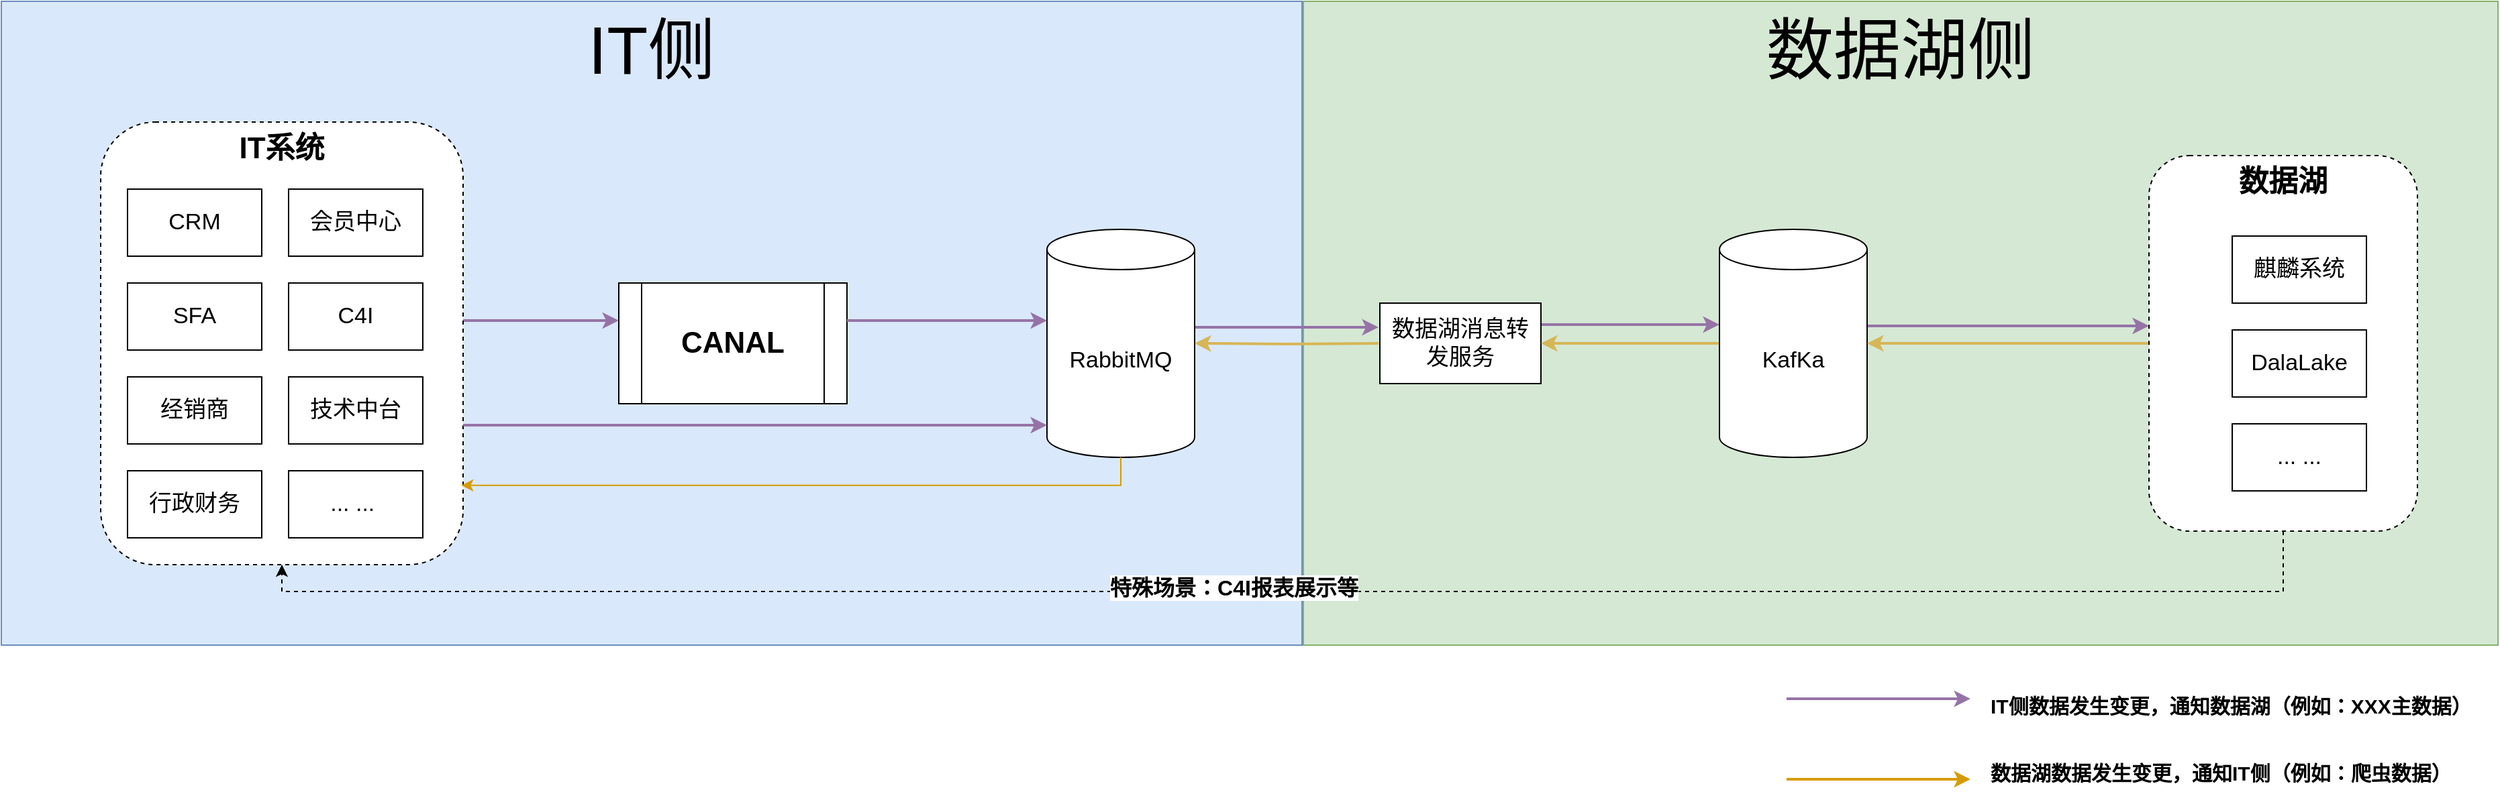 <mxfile version="24.3.1" type="github">
  <diagram name="第 1 页" id="_mnCOzUP9DBz8knvAwrc">
    <mxGraphModel dx="2740" dy="1179" grid="1" gridSize="10" guides="1" tooltips="1" connect="1" arrows="1" fold="1" page="1" pageScale="1" pageWidth="827" pageHeight="1169" math="0" shadow="0">
      <root>
        <mxCell id="0" />
        <mxCell id="1" parent="0" />
        <mxCell id="es6LMimWQ2Kn1pDAPc1K-37" value="&lt;font style=&quot;font-size: 50px;&quot;&gt;数据湖侧&lt;/font&gt;" style="rounded=0;whiteSpace=wrap;html=1;fillColor=#d5e8d4;strokeColor=#82b366;verticalAlign=top;" vertex="1" parent="1">
          <mxGeometry x="650" y="130" width="890" height="480" as="geometry" />
        </mxCell>
        <mxCell id="es6LMimWQ2Kn1pDAPc1K-36" value="&lt;font style=&quot;font-size: 50px;&quot;&gt;IT侧&lt;/font&gt;" style="rounded=0;whiteSpace=wrap;html=1;fillColor=#dae8fc;strokeColor=#6c8ebf;verticalAlign=top;" vertex="1" parent="1">
          <mxGeometry x="-320" y="130" width="969" height="480" as="geometry" />
        </mxCell>
        <mxCell id="es6LMimWQ2Kn1pDAPc1K-50" style="edgeStyle=orthogonalEdgeStyle;rounded=0;orthogonalLoop=1;jettySize=auto;html=1;exitX=1;exitY=0.5;exitDx=0;exitDy=0;entryX=0;entryY=0.5;entryDx=0;entryDy=0;fillColor=#e1d5e7;strokeColor=#9673a6;strokeWidth=2;" edge="1" parent="1">
          <mxGeometry relative="1" as="geometry">
            <mxPoint x="24.0" y="368.0" as="sourcePoint" />
            <mxPoint x="140" y="368" as="targetPoint" />
          </mxGeometry>
        </mxCell>
        <mxCell id="es6LMimWQ2Kn1pDAPc1K-9" value="&lt;font style=&quot;font-size: 22px;&quot;&gt;&lt;b&gt;IT系统&lt;/b&gt;&lt;/font&gt;" style="rounded=1;whiteSpace=wrap;html=1;dashed=1;verticalAlign=top;fontSize=17;" vertex="1" parent="1">
          <mxGeometry x="-246" y="220" width="270" height="330" as="geometry" />
        </mxCell>
        <mxCell id="es6LMimWQ2Kn1pDAPc1K-1" value="会员中心" style="rounded=0;whiteSpace=wrap;html=1;fontSize=17;" vertex="1" parent="1">
          <mxGeometry x="-106" y="270" width="100" height="50" as="geometry" />
        </mxCell>
        <mxCell id="es6LMimWQ2Kn1pDAPc1K-2" value="C4I" style="rounded=0;whiteSpace=wrap;html=1;fontSize=17;" vertex="1" parent="1">
          <mxGeometry x="-106" y="340" width="100" height="50" as="geometry" />
        </mxCell>
        <mxCell id="es6LMimWQ2Kn1pDAPc1K-3" value="技术中台" style="rounded=0;whiteSpace=wrap;html=1;fontSize=17;" vertex="1" parent="1">
          <mxGeometry x="-106" y="410" width="100" height="50" as="geometry" />
        </mxCell>
        <mxCell id="es6LMimWQ2Kn1pDAPc1K-4" value="... ...&amp;nbsp;" style="rounded=0;whiteSpace=wrap;html=1;fontSize=17;" vertex="1" parent="1">
          <mxGeometry x="-106" y="480" width="100" height="50" as="geometry" />
        </mxCell>
        <mxCell id="es6LMimWQ2Kn1pDAPc1K-5" value="CRM" style="rounded=0;whiteSpace=wrap;html=1;fontSize=17;" vertex="1" parent="1">
          <mxGeometry x="-226" y="270" width="100" height="50" as="geometry" />
        </mxCell>
        <mxCell id="es6LMimWQ2Kn1pDAPc1K-6" value="SFA" style="rounded=0;whiteSpace=wrap;html=1;fontSize=17;" vertex="1" parent="1">
          <mxGeometry x="-226" y="340" width="100" height="50" as="geometry" />
        </mxCell>
        <mxCell id="es6LMimWQ2Kn1pDAPc1K-7" value="经销商" style="rounded=0;whiteSpace=wrap;html=1;fontSize=17;" vertex="1" parent="1">
          <mxGeometry x="-226" y="410" width="100" height="50" as="geometry" />
        </mxCell>
        <mxCell id="es6LMimWQ2Kn1pDAPc1K-8" value="行政财务" style="rounded=0;whiteSpace=wrap;html=1;fontSize=17;" vertex="1" parent="1">
          <mxGeometry x="-226" y="480" width="100" height="50" as="geometry" />
        </mxCell>
        <mxCell id="es6LMimWQ2Kn1pDAPc1K-13" value="" style="edgeStyle=orthogonalEdgeStyle;rounded=0;orthogonalLoop=1;jettySize=auto;html=1;fillColor=#e1d5e7;strokeColor=#9673a6;strokeWidth=2;fontSize=17;" edge="1" parent="1">
          <mxGeometry relative="1" as="geometry">
            <mxPoint x="569.0" y="373.0" as="sourcePoint" />
            <mxPoint x="706" y="373.0" as="targetPoint" />
          </mxGeometry>
        </mxCell>
        <mxCell id="es6LMimWQ2Kn1pDAPc1K-10" value="RabbitMQ" style="shape=cylinder3;whiteSpace=wrap;html=1;boundedLbl=1;backgroundOutline=1;size=15;fontSize=17;" vertex="1" parent="1">
          <mxGeometry x="459" y="300" width="110" height="170" as="geometry" />
        </mxCell>
        <mxCell id="es6LMimWQ2Kn1pDAPc1K-15" style="edgeStyle=orthogonalEdgeStyle;rounded=0;orthogonalLoop=1;jettySize=auto;html=1;exitX=1;exitY=0.5;exitDx=0;exitDy=0;fillColor=#e1d5e7;strokeColor=#9673a6;strokeWidth=2;fontSize=17;" edge="1" parent="1">
          <mxGeometry relative="1" as="geometry">
            <mxPoint x="827" y="371.0" as="sourcePoint" />
            <mxPoint x="960.0" y="371.0" as="targetPoint" />
          </mxGeometry>
        </mxCell>
        <mxCell id="es6LMimWQ2Kn1pDAPc1K-32" style="edgeStyle=orthogonalEdgeStyle;rounded=0;orthogonalLoop=1;jettySize=auto;html=1;exitX=0;exitY=0.5;exitDx=0;exitDy=0;fillColor=#fff2cc;strokeColor=#d6b656;strokeWidth=2;fontSize=17;" edge="1" parent="1" target="es6LMimWQ2Kn1pDAPc1K-10">
          <mxGeometry relative="1" as="geometry">
            <mxPoint x="706" y="385.0" as="sourcePoint" />
          </mxGeometry>
        </mxCell>
        <mxCell id="es6LMimWQ2Kn1pDAPc1K-12" value="数据湖消息转发服务" style="whiteSpace=wrap;html=1;fontSize=17;" vertex="1" parent="1">
          <mxGeometry x="707" y="355" width="120" height="60" as="geometry" />
        </mxCell>
        <mxCell id="es6LMimWQ2Kn1pDAPc1K-23" style="edgeStyle=orthogonalEdgeStyle;rounded=0;orthogonalLoop=1;jettySize=auto;html=1;exitX=1;exitY=0.5;exitDx=0;exitDy=0;exitPerimeter=0;entryX=0;entryY=0.5;entryDx=0;entryDy=0;fillColor=#e1d5e7;strokeColor=#9673a6;strokeWidth=2;fontSize=17;" edge="1" parent="1">
          <mxGeometry relative="1" as="geometry">
            <mxPoint x="1070.0" y="372.0" as="sourcePoint" />
            <mxPoint x="1280" y="372.0" as="targetPoint" />
          </mxGeometry>
        </mxCell>
        <mxCell id="es6LMimWQ2Kn1pDAPc1K-30" style="edgeStyle=orthogonalEdgeStyle;rounded=0;orthogonalLoop=1;jettySize=auto;html=1;exitX=0;exitY=0.5;exitDx=0;exitDy=0;exitPerimeter=0;fillColor=#fff2cc;strokeColor=#d6b656;strokeWidth=2;fontSize=17;" edge="1" parent="1" source="es6LMimWQ2Kn1pDAPc1K-14" target="es6LMimWQ2Kn1pDAPc1K-12">
          <mxGeometry relative="1" as="geometry" />
        </mxCell>
        <mxCell id="es6LMimWQ2Kn1pDAPc1K-14" value="KafKa" style="shape=cylinder3;whiteSpace=wrap;html=1;boundedLbl=1;backgroundOutline=1;size=15;fontSize=17;" vertex="1" parent="1">
          <mxGeometry x="960" y="300" width="110" height="170" as="geometry" />
        </mxCell>
        <mxCell id="es6LMimWQ2Kn1pDAPc1K-31" style="edgeStyle=orthogonalEdgeStyle;rounded=0;orthogonalLoop=1;jettySize=auto;html=1;exitX=0;exitY=0.5;exitDx=0;exitDy=0;fillColor=#fff2cc;strokeColor=#d6b656;strokeWidth=2;fontSize=17;" edge="1" parent="1" source="es6LMimWQ2Kn1pDAPc1K-16" target="es6LMimWQ2Kn1pDAPc1K-14">
          <mxGeometry relative="1" as="geometry" />
        </mxCell>
        <mxCell id="es6LMimWQ2Kn1pDAPc1K-44" style="edgeStyle=orthogonalEdgeStyle;rounded=0;orthogonalLoop=1;jettySize=auto;html=1;exitX=0.5;exitY=1;exitDx=0;exitDy=0;entryX=0.5;entryY=1;entryDx=0;entryDy=0;dashed=1;" edge="1" parent="1" source="es6LMimWQ2Kn1pDAPc1K-16" target="es6LMimWQ2Kn1pDAPc1K-9">
          <mxGeometry relative="1" as="geometry" />
        </mxCell>
        <mxCell id="es6LMimWQ2Kn1pDAPc1K-46" value="&lt;font style=&quot;font-size: 16px;&quot;&gt;&lt;b&gt;特殊场景：C4I报表展示等&lt;/b&gt;&lt;/font&gt;" style="edgeLabel;html=1;align=center;verticalAlign=middle;resizable=0;points=[];" vertex="1" connectable="0" parent="es6LMimWQ2Kn1pDAPc1K-44">
          <mxGeometry x="0.063" y="-3" relative="1" as="geometry">
            <mxPoint as="offset" />
          </mxGeometry>
        </mxCell>
        <mxCell id="es6LMimWQ2Kn1pDAPc1K-16" value="&lt;font size=&quot;1&quot; style=&quot;&quot;&gt;&lt;b style=&quot;font-size: 22px;&quot;&gt;数据湖&lt;/b&gt;&lt;/font&gt;" style="rounded=1;whiteSpace=wrap;html=1;dashed=1;verticalAlign=top;fontSize=17;" vertex="1" parent="1">
          <mxGeometry x="1280" y="245" width="200" height="280" as="geometry" />
        </mxCell>
        <mxCell id="es6LMimWQ2Kn1pDAPc1K-19" value="麒麟系统" style="rounded=0;whiteSpace=wrap;html=1;fontSize=17;" vertex="1" parent="1">
          <mxGeometry x="1342" y="305" width="100" height="50" as="geometry" />
        </mxCell>
        <mxCell id="es6LMimWQ2Kn1pDAPc1K-20" value="DalaLake" style="rounded=0;whiteSpace=wrap;html=1;fontSize=17;" vertex="1" parent="1">
          <mxGeometry x="1342" y="375" width="100" height="50" as="geometry" />
        </mxCell>
        <mxCell id="es6LMimWQ2Kn1pDAPc1K-21" value="... ..." style="rounded=0;whiteSpace=wrap;html=1;fontSize=17;" vertex="1" parent="1">
          <mxGeometry x="1342" y="445" width="100" height="50" as="geometry" />
        </mxCell>
        <mxCell id="es6LMimWQ2Kn1pDAPc1K-38" value="" style="edgeStyle=orthogonalEdgeStyle;rounded=0;orthogonalLoop=1;jettySize=auto;html=1;fillColor=#e1d5e7;strokeColor=#9673a6;strokeWidth=2;" edge="1" parent="1">
          <mxGeometry relative="1" as="geometry">
            <mxPoint x="1010.0" y="650.0" as="sourcePoint" />
            <mxPoint x="1147" y="650.0" as="targetPoint" />
          </mxGeometry>
        </mxCell>
        <mxCell id="es6LMimWQ2Kn1pDAPc1K-39" value="IT侧数据发生变更，通知数据湖（例如：XXX主数据）" style="text;html=1;align=left;verticalAlign=middle;whiteSpace=wrap;rounded=0;fontStyle=1;fontSize=15;" vertex="1" parent="1">
          <mxGeometry x="1160" y="640" width="380" height="30" as="geometry" />
        </mxCell>
        <mxCell id="es6LMimWQ2Kn1pDAPc1K-41" value="" style="edgeStyle=orthogonalEdgeStyle;rounded=0;orthogonalLoop=1;jettySize=auto;html=1;fillColor=#ffe6cc;strokeColor=#d79b00;strokeWidth=2;" edge="1" parent="1">
          <mxGeometry relative="1" as="geometry">
            <mxPoint x="1010.0" y="710.0" as="sourcePoint" />
            <mxPoint x="1147" y="710.0" as="targetPoint" />
          </mxGeometry>
        </mxCell>
        <mxCell id="es6LMimWQ2Kn1pDAPc1K-43" value="数据湖数据发生变更，通知IT侧（例如：爬虫数据）" style="text;html=1;align=left;verticalAlign=middle;whiteSpace=wrap;rounded=0;fontStyle=1;fontSize=15;" vertex="1" parent="1">
          <mxGeometry x="1160" y="690" width="380" height="30" as="geometry" />
        </mxCell>
        <mxCell id="es6LMimWQ2Kn1pDAPc1K-48" style="edgeStyle=orthogonalEdgeStyle;rounded=0;orthogonalLoop=1;jettySize=auto;html=1;exitX=0.5;exitY=1;exitDx=0;exitDy=0;exitPerimeter=0;entryX=0.995;entryY=0.821;entryDx=0;entryDy=0;entryPerimeter=0;fillColor=#ffe6cc;strokeColor=#d79b00;" edge="1" parent="1" source="es6LMimWQ2Kn1pDAPc1K-10" target="es6LMimWQ2Kn1pDAPc1K-9">
          <mxGeometry relative="1" as="geometry" />
        </mxCell>
        <mxCell id="es6LMimWQ2Kn1pDAPc1K-49" value="&lt;font style=&quot;font-size: 22px;&quot;&gt;&lt;b&gt;CANAL&lt;/b&gt;&lt;/font&gt;" style="shape=process;whiteSpace=wrap;html=1;backgroundOutline=1;" vertex="1" parent="1">
          <mxGeometry x="140" y="340" width="170" height="90" as="geometry" />
        </mxCell>
        <mxCell id="es6LMimWQ2Kn1pDAPc1K-51" style="edgeStyle=orthogonalEdgeStyle;rounded=0;orthogonalLoop=1;jettySize=auto;html=1;exitX=1;exitY=0.5;exitDx=0;exitDy=0;entryX=0;entryY=0.5;entryDx=0;entryDy=0;entryPerimeter=0;fillColor=#e1d5e7;strokeColor=#9673a6;strokeWidth=2;" edge="1" parent="1">
          <mxGeometry relative="1" as="geometry">
            <mxPoint x="310" y="368" as="sourcePoint" />
            <mxPoint x="459" y="368" as="targetPoint" />
          </mxGeometry>
        </mxCell>
        <mxCell id="es6LMimWQ2Kn1pDAPc1K-53" style="edgeStyle=orthogonalEdgeStyle;rounded=0;orthogonalLoop=1;jettySize=auto;html=1;exitX=1;exitY=0.5;exitDx=0;exitDy=0;entryX=0;entryY=0.5;entryDx=0;entryDy=0;entryPerimeter=0;strokeWidth=2;fillColor=#e1d5e7;strokeColor=#9673a6;" edge="1" parent="1">
          <mxGeometry relative="1" as="geometry">
            <mxPoint x="24.0" y="446.0" as="sourcePoint" />
            <mxPoint x="459" y="446" as="targetPoint" />
          </mxGeometry>
        </mxCell>
      </root>
    </mxGraphModel>
  </diagram>
</mxfile>
